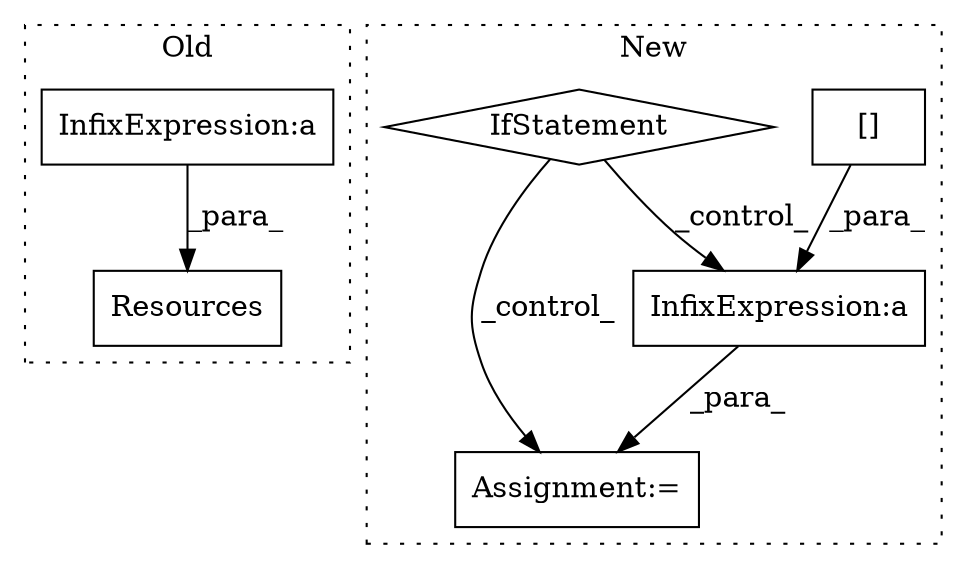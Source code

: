 digraph G {
subgraph cluster0 {
1 [label="Resources" a="32" s="2336,2652" l="10,1" shape="box"];
5 [label="InfixExpression:a" a="27" s="2452" l="3" shape="box"];
label = "Old";
style="dotted";
}
subgraph cluster1 {
2 [label="[]" a="2" s="3016,3043" l="3,1" shape="box"];
3 [label="InfixExpression:a" a="27" s="3044" l="3" shape="box"];
4 [label="IfStatement" a="25" s="2782" l="14" shape="diamond"];
6 [label="Assignment:=" a="7" s="3003" l="55" shape="box"];
label = "New";
style="dotted";
}
2 -> 3 [label="_para_"];
3 -> 6 [label="_para_"];
4 -> 3 [label="_control_"];
4 -> 6 [label="_control_"];
5 -> 1 [label="_para_"];
}